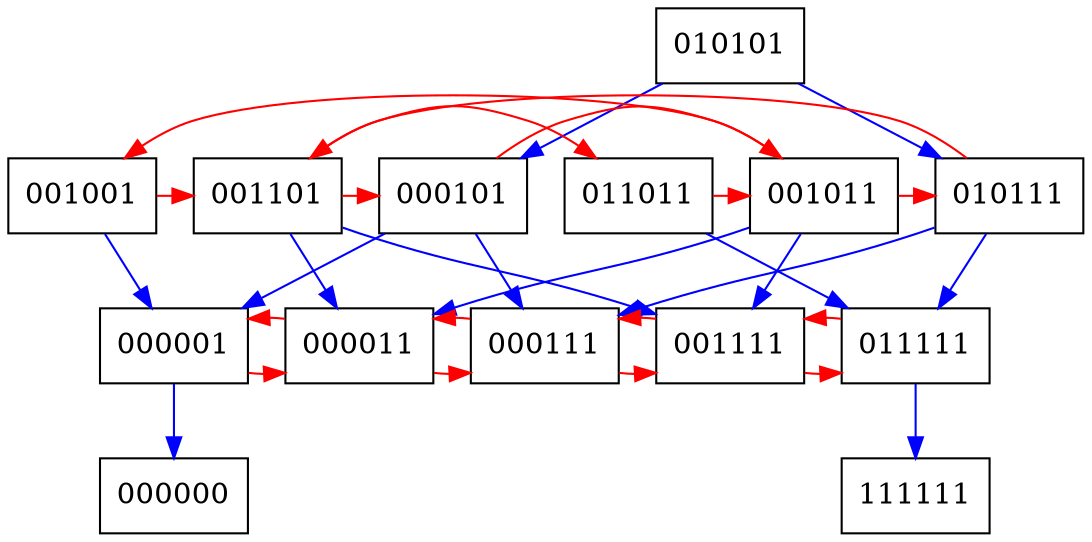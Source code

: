 digraph {
	subgraph level_6 { rank = same; node [shape = box] 010101};
	subgraph level_4 { rank = same; node [shape = box] 000101; 001001; 001011; 001101; 010111; 011011};
	subgraph level_2 { rank = same; node [shape = box] 000001; 000011; 000111; 001111; 011111};
	subgraph level_0 { rank = same; node [shape = box] 000000; 111111};

	edge [color = blue, label = ""] 000001 -> 000000 ;
	edge [color = red, label = ""] 000001 -> 000011 ;
	edge [color = red, label = ""] 000011 -> 000001 ;
	edge [color = red, label = ""] 000011 -> 000111 ;
	edge [color = blue, label = ""] 000101 -> 000001 ;
	edge [color = blue, label = ""] 000101 -> 000111 ;
	edge [color = red, label = ""] 000101 -> 001011 ;
	edge [color = red, label = ""] 000111 -> 000011 ;
	edge [color = red, label = ""] 000111 -> 001111 ;
	edge [color = blue, label = ""] 001001 -> 000001 ;
	edge [color = red, label = ""] 001001 -> 001101 ;
	edge [color = blue, label = ""] 001011 -> 000011 ;
	edge [color = red, label = ""] 001011 -> 001001 ;
	edge [color = blue, label = ""] 001011 -> 001111 ;
	edge [color = red, label = ""] 001011 -> 010111 ;
	edge [color = blue, label = ""] 001101 -> 000011 ;
	edge [color = red, label = ""] 001101 -> 000101 ;
	edge [color = blue, label = ""] 001101 -> 001111 ;
	edge [color = red, label = ""] 001101 -> 011011 ;
	edge [color = red, label = ""] 001111 -> 000111 ;
	edge [color = red, label = ""] 001111 -> 011111 ;
	edge [color = blue, label = ""] 010101 -> 000101 ;
	edge [color = blue, label = ""] 010101 -> 010111 ;
	edge [color = blue, label = ""] 010111 -> 000111 ;
	edge [color = red, label = ""] 010111 -> 001101 ;
	edge [color = blue, label = ""] 010111 -> 011111 ;
	edge [color = red, label = ""] 011011 -> 001011 ;
	edge [color = blue, label = ""] 011011 -> 011111 ;
	edge [color = red, label = ""] 011111 -> 001111 ;
	edge [color = blue, label = ""] 011111 -> 111111 ;
}